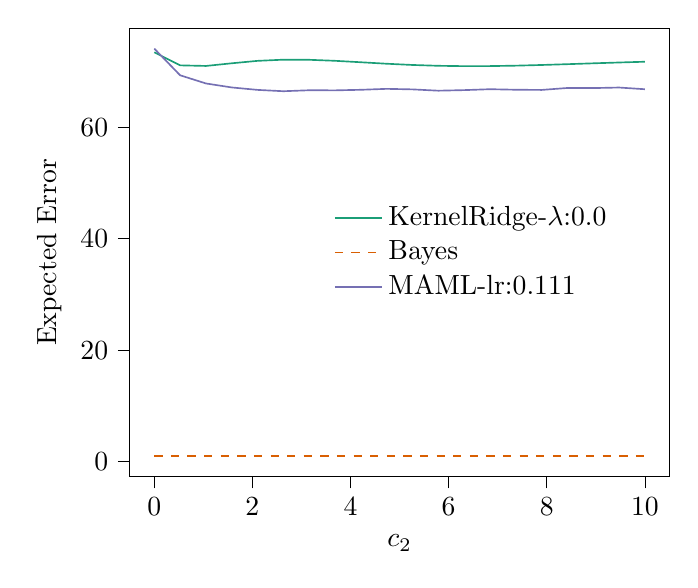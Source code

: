 % This file was created with tikzplotlib v0.10.1.
\begin{tikzpicture}

\definecolor{chocolate217952}{RGB}{217,95,2}
\definecolor{darkcyan27158119}{RGB}{27,158,119}
\definecolor{darkgray176}{RGB}{176,176,176}
\definecolor{lightslategray117112179}{RGB}{117,112,179}

\begin{axis}[
legend cell align={left},
legend style={fill opacity=0.8, draw opacity=1, text opacity=1, at={(0.91,0.5)}, anchor=east, draw=none},
tick align=outside,
tick pos=left,
x grid style={darkgray176},
xlabel={\(\displaystyle c_{2}\)},
xmin=-0.499, xmax=10.5,
xtick style={color=black},
y grid style={darkgray176},
ylabel={Expected Error},
ymin=-2.654, ymax=77.723,
ytick style={color=black}
]
\addplot [semithick, darkcyan27158119]
table {%
0.001 73.407
0.527 71.066
1.054 70.959
1.58 71.437
2.106 71.873
2.632 72.082
3.159 72.062
3.685 71.881
4.211 71.622
4.737 71.356
5.264 71.135
5.79 70.987
6.316 70.922
6.842 70.935
7.369 71.011
7.895 71.132
8.421 71.277
8.947 71.43
9.474 71.579
10 71.715
};
\addlegendentry{KernelRidge-$\lambda$:0.0}
\addplot [semithick, chocolate217952, dashed]
table {%
0.001 1.0
0.527 1.0
1.054 1.0
1.58 1.0
2.106 1.0
2.632 1.0
3.159 1.0
3.685 1.0
4.211 1.0
4.737 1.0
5.264 1.0
5.79 1.0
6.316 1.0
6.842 1.0
7.369 1.0
7.895 1.0
8.421 1.0
8.947 1.0
9.474 1.0
10 1.0
};
\addlegendentry{Bayes}
\addplot [semithick, lightslategray117112179]
table {%
0.001 74.069
0.527 69.289
1.054 67.819
1.58 67.105
2.106 66.666
2.632 66.428
3.159 66.602
3.685 66.583
4.211 66.685
4.737 66.854
5.264 66.757
5.79 66.523
6.316 66.626
6.842 66.79
7.369 66.694
7.895 66.66
8.421 67.01
8.947 66.992
9.474 67.09
10 66.786
};
\addlegendentry{MAML-lr:0.111}
\end{axis}

\end{tikzpicture}
